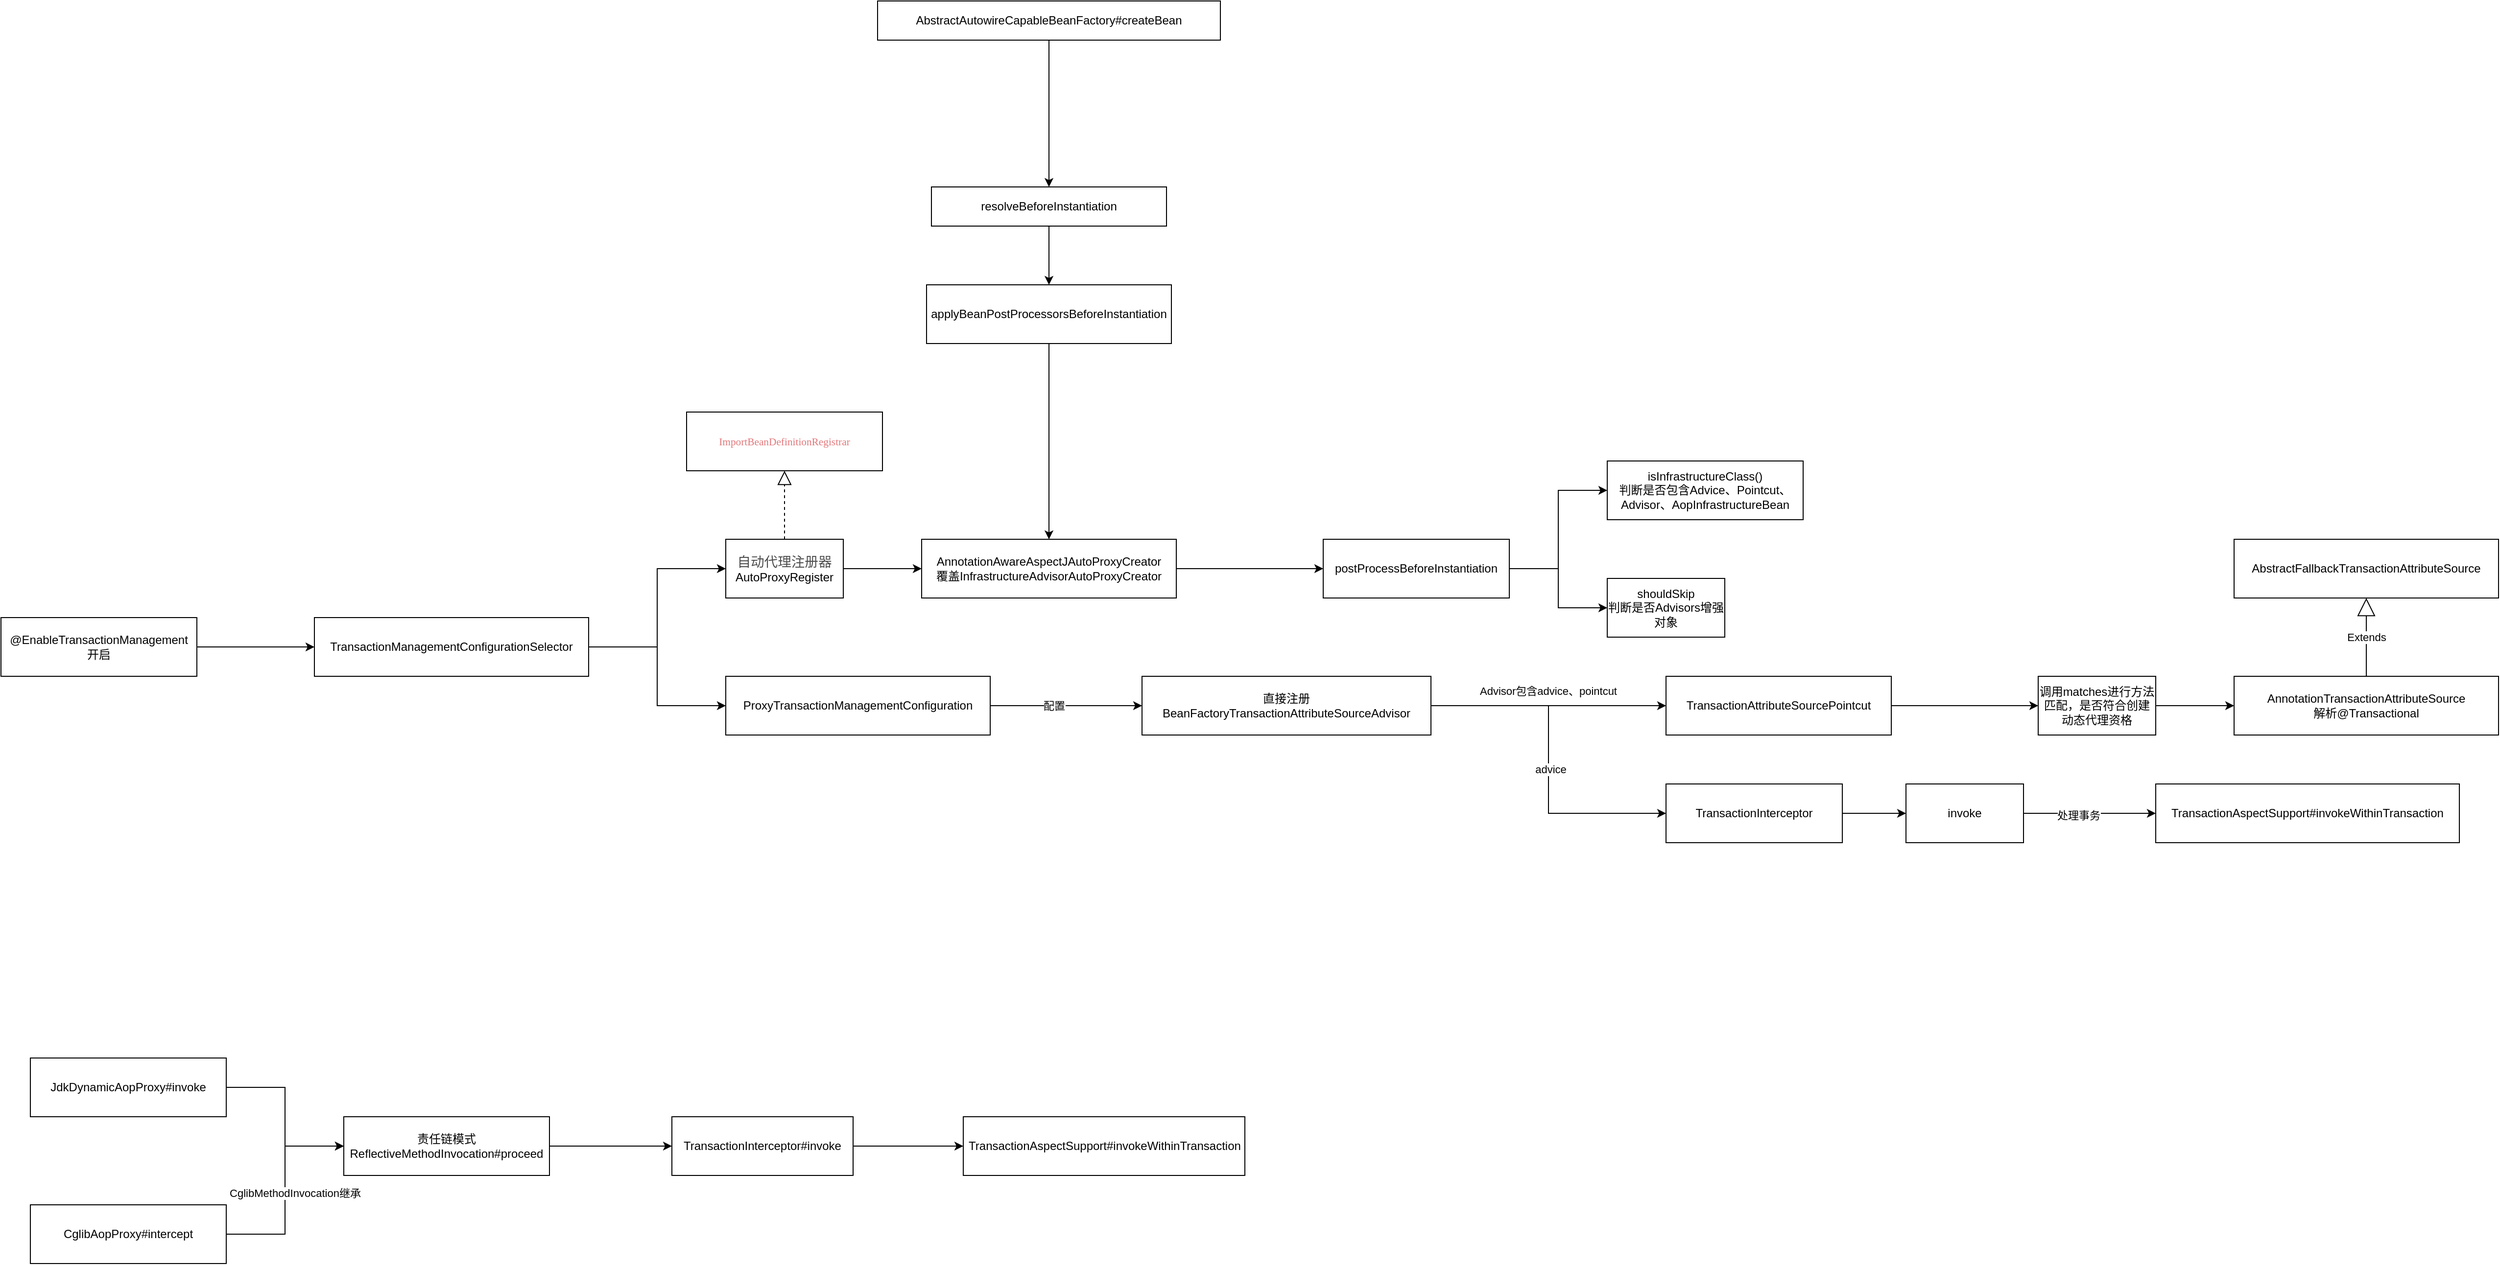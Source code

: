 <mxfile version="17.4.2" type="github">
  <diagram id="Odj46-beIhoIQQR6Bg-E" name="第 1 页">
    <mxGraphModel dx="782" dy="1605" grid="1" gridSize="10" guides="1" tooltips="1" connect="1" arrows="1" fold="1" page="1" pageScale="1" pageWidth="827" pageHeight="1169" math="0" shadow="0">
      <root>
        <mxCell id="0" />
        <mxCell id="1" parent="0" />
        <mxCell id="9VaDb7st5AmOWOfAFCHQ-3" value="" style="edgeStyle=orthogonalEdgeStyle;rounded=0;orthogonalLoop=1;jettySize=auto;html=1;" parent="1" source="9VaDb7st5AmOWOfAFCHQ-1" target="9VaDb7st5AmOWOfAFCHQ-2" edge="1">
          <mxGeometry relative="1" as="geometry" />
        </mxCell>
        <mxCell id="9VaDb7st5AmOWOfAFCHQ-1" value="@EnableTransactionManagement&lt;br&gt;开启" style="rounded=0;whiteSpace=wrap;html=1;" parent="1" vertex="1">
          <mxGeometry x="30" y="140" width="200" height="60" as="geometry" />
        </mxCell>
        <mxCell id="9VaDb7st5AmOWOfAFCHQ-5" value="" style="edgeStyle=orthogonalEdgeStyle;rounded=0;orthogonalLoop=1;jettySize=auto;html=1;entryX=0;entryY=0.5;entryDx=0;entryDy=0;" parent="1" source="9VaDb7st5AmOWOfAFCHQ-2" target="9VaDb7st5AmOWOfAFCHQ-4" edge="1">
          <mxGeometry relative="1" as="geometry" />
        </mxCell>
        <mxCell id="9VaDb7st5AmOWOfAFCHQ-7" value="" style="edgeStyle=orthogonalEdgeStyle;rounded=0;orthogonalLoop=1;jettySize=auto;html=1;" parent="1" source="9VaDb7st5AmOWOfAFCHQ-2" target="9VaDb7st5AmOWOfAFCHQ-6" edge="1">
          <mxGeometry relative="1" as="geometry" />
        </mxCell>
        <mxCell id="9VaDb7st5AmOWOfAFCHQ-2" value="TransactionManagementConfigurationSelector" style="whiteSpace=wrap;html=1;rounded=0;" parent="1" vertex="1">
          <mxGeometry x="350" y="140" width="280" height="60" as="geometry" />
        </mxCell>
        <mxCell id="9VaDb7st5AmOWOfAFCHQ-11" value="" style="edgeStyle=orthogonalEdgeStyle;rounded=0;orthogonalLoop=1;jettySize=auto;html=1;" parent="1" source="9VaDb7st5AmOWOfAFCHQ-4" target="9VaDb7st5AmOWOfAFCHQ-10" edge="1">
          <mxGeometry relative="1" as="geometry" />
        </mxCell>
        <mxCell id="9VaDb7st5AmOWOfAFCHQ-4" value="&lt;span style=&quot;color: rgb(77 , 77 , 77) ; font-size: 10.36pt&quot;&gt;自动代理注册器&lt;/span&gt;AutoProxyRegister" style="whiteSpace=wrap;html=1;rounded=0;" parent="1" vertex="1">
          <mxGeometry x="770" y="60" width="120" height="60" as="geometry" />
        </mxCell>
        <mxCell id="9VaDb7st5AmOWOfAFCHQ-14" value="" style="edgeStyle=orthogonalEdgeStyle;rounded=0;orthogonalLoop=1;jettySize=auto;html=1;" parent="1" source="9VaDb7st5AmOWOfAFCHQ-6" target="9VaDb7st5AmOWOfAFCHQ-13" edge="1">
          <mxGeometry relative="1" as="geometry" />
        </mxCell>
        <mxCell id="9VaDb7st5AmOWOfAFCHQ-15" value="配置" style="edgeLabel;html=1;align=center;verticalAlign=middle;resizable=0;points=[];" parent="9VaDb7st5AmOWOfAFCHQ-14" vertex="1" connectable="0">
          <mxGeometry x="-0.166" relative="1" as="geometry">
            <mxPoint as="offset" />
          </mxGeometry>
        </mxCell>
        <mxCell id="9VaDb7st5AmOWOfAFCHQ-6" value="ProxyTransactionManagementConfiguration" style="whiteSpace=wrap;html=1;rounded=0;" parent="1" vertex="1">
          <mxGeometry x="770" y="200" width="270" height="60" as="geometry" />
        </mxCell>
        <mxCell id="9VaDb7st5AmOWOfAFCHQ-8" value="" style="endArrow=block;dashed=1;endFill=0;endSize=12;html=1;rounded=0;exitX=0.5;exitY=0;exitDx=0;exitDy=0;" parent="1" source="9VaDb7st5AmOWOfAFCHQ-4" edge="1">
          <mxGeometry width="160" relative="1" as="geometry">
            <mxPoint x="830" y="60" as="sourcePoint" />
            <mxPoint x="830" y="-10" as="targetPoint" />
          </mxGeometry>
        </mxCell>
        <mxCell id="9VaDb7st5AmOWOfAFCHQ-9" value="&lt;div&gt;&lt;span style=&quot;font-size: 8.008pt ; font-family: &amp;#34;consolas&amp;#34; ; color: rgb(226 , 119 , 122)&quot;&gt;ImportBeanDefinitionRegistrar&lt;/span&gt;&lt;/div&gt;" style="rounded=0;whiteSpace=wrap;html=1;" parent="1" vertex="1">
          <mxGeometry x="730" y="-70" width="200" height="60" as="geometry" />
        </mxCell>
        <mxCell id="9VaDb7st5AmOWOfAFCHQ-42" value="" style="edgeStyle=orthogonalEdgeStyle;rounded=0;orthogonalLoop=1;jettySize=auto;html=1;" parent="1" source="9VaDb7st5AmOWOfAFCHQ-10" target="9VaDb7st5AmOWOfAFCHQ-41" edge="1">
          <mxGeometry relative="1" as="geometry" />
        </mxCell>
        <mxCell id="9VaDb7st5AmOWOfAFCHQ-10" value="AnnotationAwareAspectJAutoProxyCreator&lt;br&gt;覆盖InfrastructureAdvisorAutoProxyCreator" style="whiteSpace=wrap;html=1;rounded=0;" parent="1" vertex="1">
          <mxGeometry x="970" y="60" width="260" height="60" as="geometry" />
        </mxCell>
        <mxCell id="9VaDb7st5AmOWOfAFCHQ-17" value="" style="edgeStyle=orthogonalEdgeStyle;rounded=0;orthogonalLoop=1;jettySize=auto;html=1;" parent="1" source="9VaDb7st5AmOWOfAFCHQ-13" target="9VaDb7st5AmOWOfAFCHQ-16" edge="1">
          <mxGeometry relative="1" as="geometry" />
        </mxCell>
        <mxCell id="9VaDb7st5AmOWOfAFCHQ-20" value="" style="edgeStyle=orthogonalEdgeStyle;rounded=0;orthogonalLoop=1;jettySize=auto;html=1;entryX=0;entryY=0.5;entryDx=0;entryDy=0;" parent="1" source="9VaDb7st5AmOWOfAFCHQ-13" target="9VaDb7st5AmOWOfAFCHQ-19" edge="1">
          <mxGeometry relative="1" as="geometry" />
        </mxCell>
        <mxCell id="9VaDb7st5AmOWOfAFCHQ-24" value="advice" style="edgeLabel;html=1;align=center;verticalAlign=middle;resizable=0;points=[];" parent="9VaDb7st5AmOWOfAFCHQ-20" vertex="1" connectable="0">
          <mxGeometry x="0.055" y="2" relative="1" as="geometry">
            <mxPoint as="offset" />
          </mxGeometry>
        </mxCell>
        <mxCell id="9VaDb7st5AmOWOfAFCHQ-13" value="直接注册BeanFactoryTransactionAttributeSourceAdvisor" style="whiteSpace=wrap;html=1;rounded=0;" parent="1" vertex="1">
          <mxGeometry x="1195" y="200" width="295" height="60" as="geometry" />
        </mxCell>
        <mxCell id="9VaDb7st5AmOWOfAFCHQ-29" style="edgeStyle=orthogonalEdgeStyle;rounded=0;orthogonalLoop=1;jettySize=auto;html=1;" parent="1" source="9VaDb7st5AmOWOfAFCHQ-16" target="9VaDb7st5AmOWOfAFCHQ-22" edge="1">
          <mxGeometry relative="1" as="geometry" />
        </mxCell>
        <mxCell id="9VaDb7st5AmOWOfAFCHQ-16" value="TransactionAttributeSourcePointcut" style="whiteSpace=wrap;html=1;rounded=0;" parent="1" vertex="1">
          <mxGeometry x="1730" y="200" width="230" height="60" as="geometry" />
        </mxCell>
        <mxCell id="9VaDb7st5AmOWOfAFCHQ-26" value="" style="edgeStyle=orthogonalEdgeStyle;rounded=0;orthogonalLoop=1;jettySize=auto;html=1;" parent="1" source="9VaDb7st5AmOWOfAFCHQ-19" target="9VaDb7st5AmOWOfAFCHQ-25" edge="1">
          <mxGeometry relative="1" as="geometry" />
        </mxCell>
        <mxCell id="9VaDb7st5AmOWOfAFCHQ-19" value="TransactionInterceptor" style="whiteSpace=wrap;html=1;rounded=0;" parent="1" vertex="1">
          <mxGeometry x="1730" y="310" width="180" height="60" as="geometry" />
        </mxCell>
        <mxCell id="9VaDb7st5AmOWOfAFCHQ-21" value="&lt;span style=&quot;font-size: 11px ; background-color: rgb(255 , 255 , 255)&quot;&gt;Advisor包含advice、pointcut&lt;/span&gt;" style="text;html=1;strokeColor=none;fillColor=none;align=center;verticalAlign=middle;whiteSpace=wrap;rounded=0;" parent="1" vertex="1">
          <mxGeometry x="1520" y="200" width="180" height="30" as="geometry" />
        </mxCell>
        <mxCell id="9VaDb7st5AmOWOfAFCHQ-32" value="" style="edgeStyle=orthogonalEdgeStyle;rounded=0;orthogonalLoop=1;jettySize=auto;html=1;" parent="1" source="9VaDb7st5AmOWOfAFCHQ-22" target="9VaDb7st5AmOWOfAFCHQ-31" edge="1">
          <mxGeometry relative="1" as="geometry" />
        </mxCell>
        <mxCell id="9VaDb7st5AmOWOfAFCHQ-22" value="调用matches进行方法匹配，是否符合创建动态代理资格" style="whiteSpace=wrap;html=1;rounded=0;" parent="1" vertex="1">
          <mxGeometry x="2110" y="200" width="120" height="60" as="geometry" />
        </mxCell>
        <mxCell id="9VaDb7st5AmOWOfAFCHQ-28" value="" style="edgeStyle=orthogonalEdgeStyle;rounded=0;orthogonalLoop=1;jettySize=auto;html=1;" parent="1" source="9VaDb7st5AmOWOfAFCHQ-25" target="9VaDb7st5AmOWOfAFCHQ-27" edge="1">
          <mxGeometry relative="1" as="geometry" />
        </mxCell>
        <mxCell id="9VaDb7st5AmOWOfAFCHQ-30" value="处理事务" style="edgeLabel;html=1;align=center;verticalAlign=middle;resizable=0;points=[];" parent="9VaDb7st5AmOWOfAFCHQ-28" vertex="1" connectable="0">
          <mxGeometry x="-0.176" y="-2" relative="1" as="geometry">
            <mxPoint as="offset" />
          </mxGeometry>
        </mxCell>
        <mxCell id="9VaDb7st5AmOWOfAFCHQ-25" value="invoke" style="whiteSpace=wrap;html=1;rounded=0;" parent="1" vertex="1">
          <mxGeometry x="1975" y="310" width="120" height="60" as="geometry" />
        </mxCell>
        <mxCell id="9VaDb7st5AmOWOfAFCHQ-27" value="TransactionAspectSupport#invokeWithinTransaction" style="whiteSpace=wrap;html=1;rounded=0;" parent="1" vertex="1">
          <mxGeometry x="2230" y="310" width="310" height="60" as="geometry" />
        </mxCell>
        <mxCell id="9VaDb7st5AmOWOfAFCHQ-31" value="AnnotationTransactionAttributeSource&lt;br&gt;解析@Transactional" style="whiteSpace=wrap;html=1;rounded=0;" parent="1" vertex="1">
          <mxGeometry x="2310" y="200" width="270" height="60" as="geometry" />
        </mxCell>
        <mxCell id="9VaDb7st5AmOWOfAFCHQ-33" value="Extends" style="endArrow=block;endSize=16;endFill=0;html=1;rounded=0;exitX=0.5;exitY=0;exitDx=0;exitDy=0;entryX=0.5;entryY=1;entryDx=0;entryDy=0;" parent="1" source="9VaDb7st5AmOWOfAFCHQ-31" target="9VaDb7st5AmOWOfAFCHQ-34" edge="1">
          <mxGeometry width="160" relative="1" as="geometry">
            <mxPoint x="2450" y="180" as="sourcePoint" />
            <mxPoint x="2445" y="130" as="targetPoint" />
          </mxGeometry>
        </mxCell>
        <mxCell id="9VaDb7st5AmOWOfAFCHQ-34" value="AbstractFallbackTransactionAttributeSource" style="rounded=0;whiteSpace=wrap;html=1;" parent="1" vertex="1">
          <mxGeometry x="2310" y="60" width="270" height="60" as="geometry" />
        </mxCell>
        <mxCell id="9VaDb7st5AmOWOfAFCHQ-37" value="" style="edgeStyle=orthogonalEdgeStyle;rounded=0;orthogonalLoop=1;jettySize=auto;html=1;" parent="1" source="9VaDb7st5AmOWOfAFCHQ-35" target="9VaDb7st5AmOWOfAFCHQ-36" edge="1">
          <mxGeometry relative="1" as="geometry" />
        </mxCell>
        <mxCell id="9VaDb7st5AmOWOfAFCHQ-35" value="AbstractAutowireCapableBeanFactory#createBean" style="rounded=0;whiteSpace=wrap;html=1;" parent="1" vertex="1">
          <mxGeometry x="925" y="-490" width="350" height="40" as="geometry" />
        </mxCell>
        <mxCell id="9VaDb7st5AmOWOfAFCHQ-39" value="" style="edgeStyle=orthogonalEdgeStyle;rounded=0;orthogonalLoop=1;jettySize=auto;html=1;" parent="1" source="9VaDb7st5AmOWOfAFCHQ-36" target="9VaDb7st5AmOWOfAFCHQ-38" edge="1">
          <mxGeometry relative="1" as="geometry" />
        </mxCell>
        <mxCell id="9VaDb7st5AmOWOfAFCHQ-36" value="resolveBeforeInstantiation" style="whiteSpace=wrap;html=1;rounded=0;" parent="1" vertex="1">
          <mxGeometry x="980" y="-300" width="240" height="40" as="geometry" />
        </mxCell>
        <mxCell id="9VaDb7st5AmOWOfAFCHQ-40" style="edgeStyle=orthogonalEdgeStyle;rounded=0;orthogonalLoop=1;jettySize=auto;html=1;entryX=0.5;entryY=0;entryDx=0;entryDy=0;" parent="1" source="9VaDb7st5AmOWOfAFCHQ-38" target="9VaDb7st5AmOWOfAFCHQ-10" edge="1">
          <mxGeometry relative="1" as="geometry" />
        </mxCell>
        <mxCell id="9VaDb7st5AmOWOfAFCHQ-38" value="applyBeanPostProcessorsBeforeInstantiation" style="whiteSpace=wrap;html=1;rounded=0;" parent="1" vertex="1">
          <mxGeometry x="975" y="-200" width="250" height="60" as="geometry" />
        </mxCell>
        <mxCell id="9VaDb7st5AmOWOfAFCHQ-45" value="" style="edgeStyle=orthogonalEdgeStyle;rounded=0;orthogonalLoop=1;jettySize=auto;html=1;" parent="1" source="9VaDb7st5AmOWOfAFCHQ-41" target="9VaDb7st5AmOWOfAFCHQ-44" edge="1">
          <mxGeometry relative="1" as="geometry" />
        </mxCell>
        <mxCell id="9VaDb7st5AmOWOfAFCHQ-47" value="" style="edgeStyle=orthogonalEdgeStyle;rounded=0;orthogonalLoop=1;jettySize=auto;html=1;entryX=0;entryY=0.5;entryDx=0;entryDy=0;" parent="1" source="9VaDb7st5AmOWOfAFCHQ-41" target="9VaDb7st5AmOWOfAFCHQ-46" edge="1">
          <mxGeometry relative="1" as="geometry" />
        </mxCell>
        <mxCell id="9VaDb7st5AmOWOfAFCHQ-41" value="postProcessBeforeInstantiation" style="whiteSpace=wrap;html=1;rounded=0;" parent="1" vertex="1">
          <mxGeometry x="1380" y="60" width="190" height="60" as="geometry" />
        </mxCell>
        <mxCell id="9VaDb7st5AmOWOfAFCHQ-44" value="shouldSkip&lt;br&gt;判断是否Advisors增强对象" style="whiteSpace=wrap;html=1;rounded=0;" parent="1" vertex="1">
          <mxGeometry x="1670" y="100" width="120" height="60" as="geometry" />
        </mxCell>
        <mxCell id="9VaDb7st5AmOWOfAFCHQ-46" value="isInfrastructureClass()&lt;br&gt;判断是否包含Advice、Pointcut、Advisor、AopInfrastructureBean" style="whiteSpace=wrap;html=1;rounded=0;" parent="1" vertex="1">
          <mxGeometry x="1670" y="-20" width="200" height="60" as="geometry" />
        </mxCell>
        <mxCell id="CNhn-06rPCfGJJSZjA6u-3" value="" style="edgeStyle=orthogonalEdgeStyle;rounded=0;orthogonalLoop=1;jettySize=auto;html=1;exitX=1;exitY=0.5;exitDx=0;exitDy=0;" edge="1" parent="1" source="CNhn-06rPCfGJJSZjA6u-1" target="CNhn-06rPCfGJJSZjA6u-2">
          <mxGeometry relative="1" as="geometry">
            <mxPoint x="260" y="680" as="sourcePoint" />
          </mxGeometry>
        </mxCell>
        <mxCell id="CNhn-06rPCfGJJSZjA6u-1" value="JdkDynamicAopProxy#invoke" style="rounded=0;whiteSpace=wrap;html=1;" vertex="1" parent="1">
          <mxGeometry x="60" y="590" width="200" height="60" as="geometry" />
        </mxCell>
        <mxCell id="CNhn-06rPCfGJJSZjA6u-5" value="" style="edgeStyle=orthogonalEdgeStyle;rounded=0;orthogonalLoop=1;jettySize=auto;html=1;" edge="1" parent="1" source="CNhn-06rPCfGJJSZjA6u-2" target="CNhn-06rPCfGJJSZjA6u-4">
          <mxGeometry relative="1" as="geometry" />
        </mxCell>
        <mxCell id="CNhn-06rPCfGJJSZjA6u-2" value="责任链模式&lt;br&gt;ReflectiveMethodInvocation#proceed" style="whiteSpace=wrap;html=1;rounded=0;" vertex="1" parent="1">
          <mxGeometry x="380" y="650" width="210" height="60" as="geometry" />
        </mxCell>
        <mxCell id="CNhn-06rPCfGJJSZjA6u-7" value="" style="edgeStyle=orthogonalEdgeStyle;rounded=0;orthogonalLoop=1;jettySize=auto;html=1;" edge="1" parent="1" source="CNhn-06rPCfGJJSZjA6u-4" target="CNhn-06rPCfGJJSZjA6u-6">
          <mxGeometry relative="1" as="geometry" />
        </mxCell>
        <mxCell id="CNhn-06rPCfGJJSZjA6u-4" value="TransactionInterceptor#invoke" style="whiteSpace=wrap;html=1;rounded=0;" vertex="1" parent="1">
          <mxGeometry x="715" y="650" width="185" height="60" as="geometry" />
        </mxCell>
        <mxCell id="CNhn-06rPCfGJJSZjA6u-6" value="TransactionAspectSupport#invokeWithinTransaction" style="whiteSpace=wrap;html=1;rounded=0;" vertex="1" parent="1">
          <mxGeometry x="1012.5" y="650" width="287.5" height="60" as="geometry" />
        </mxCell>
        <mxCell id="CNhn-06rPCfGJJSZjA6u-9" style="edgeStyle=orthogonalEdgeStyle;rounded=0;orthogonalLoop=1;jettySize=auto;html=1;entryX=0;entryY=0.5;entryDx=0;entryDy=0;" edge="1" parent="1" source="CNhn-06rPCfGJJSZjA6u-8" target="CNhn-06rPCfGJJSZjA6u-2">
          <mxGeometry relative="1" as="geometry" />
        </mxCell>
        <mxCell id="CNhn-06rPCfGJJSZjA6u-10" value="CglibMethodInvocation继承" style="edgeLabel;html=1;align=center;verticalAlign=middle;resizable=0;points=[];" vertex="1" connectable="0" parent="CNhn-06rPCfGJJSZjA6u-9">
          <mxGeometry x="-0.235" y="-1" relative="1" as="geometry">
            <mxPoint x="9" y="-22" as="offset" />
          </mxGeometry>
        </mxCell>
        <mxCell id="CNhn-06rPCfGJJSZjA6u-8" value="CglibAopProxy#intercept" style="rounded=0;whiteSpace=wrap;html=1;" vertex="1" parent="1">
          <mxGeometry x="60" y="740" width="200" height="60" as="geometry" />
        </mxCell>
      </root>
    </mxGraphModel>
  </diagram>
</mxfile>
